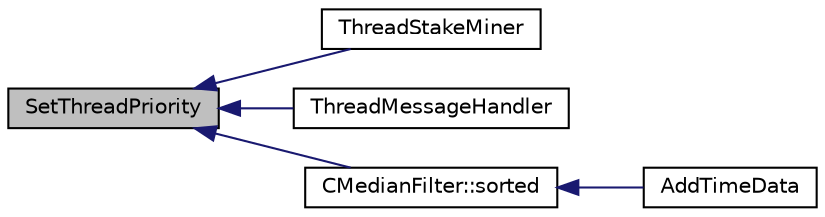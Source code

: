 digraph "SetThreadPriority"
{
  edge [fontname="Helvetica",fontsize="10",labelfontname="Helvetica",labelfontsize="10"];
  node [fontname="Helvetica",fontsize="10",shape=record];
  rankdir="LR";
  Node1272 [label="SetThreadPriority",height=0.2,width=0.4,color="black", fillcolor="grey75", style="filled", fontcolor="black"];
  Node1272 -> Node1273 [dir="back",color="midnightblue",fontsize="10",style="solid",fontname="Helvetica"];
  Node1273 [label="ThreadStakeMiner",height=0.2,width=0.4,color="black", fillcolor="white", style="filled",URL="$d6/de3/miner_8cpp.html#a31faece5ef0e403969b3d3debd79b352"];
  Node1272 -> Node1274 [dir="back",color="midnightblue",fontsize="10",style="solid",fontname="Helvetica"];
  Node1274 [label="ThreadMessageHandler",height=0.2,width=0.4,color="black", fillcolor="white", style="filled",URL="$dd/d84/net_8cpp.html#a379b0d3521bdd62ac296f219d70c4e30"];
  Node1272 -> Node1275 [dir="back",color="midnightblue",fontsize="10",style="solid",fontname="Helvetica"];
  Node1275 [label="CMedianFilter::sorted",height=0.2,width=0.4,color="black", fillcolor="white", style="filled",URL="$d9/ded/class_c_median_filter.html#a2ec3e6107c12dc2564f0323d39ecca1e"];
  Node1275 -> Node1276 [dir="back",color="midnightblue",fontsize="10",style="solid",fontname="Helvetica"];
  Node1276 [label="AddTimeData",height=0.2,width=0.4,color="black", fillcolor="white", style="filled",URL="$d8/d3c/util_8h.html#ad8af089fc8835e11c7d77f6b473fccae"];
}
